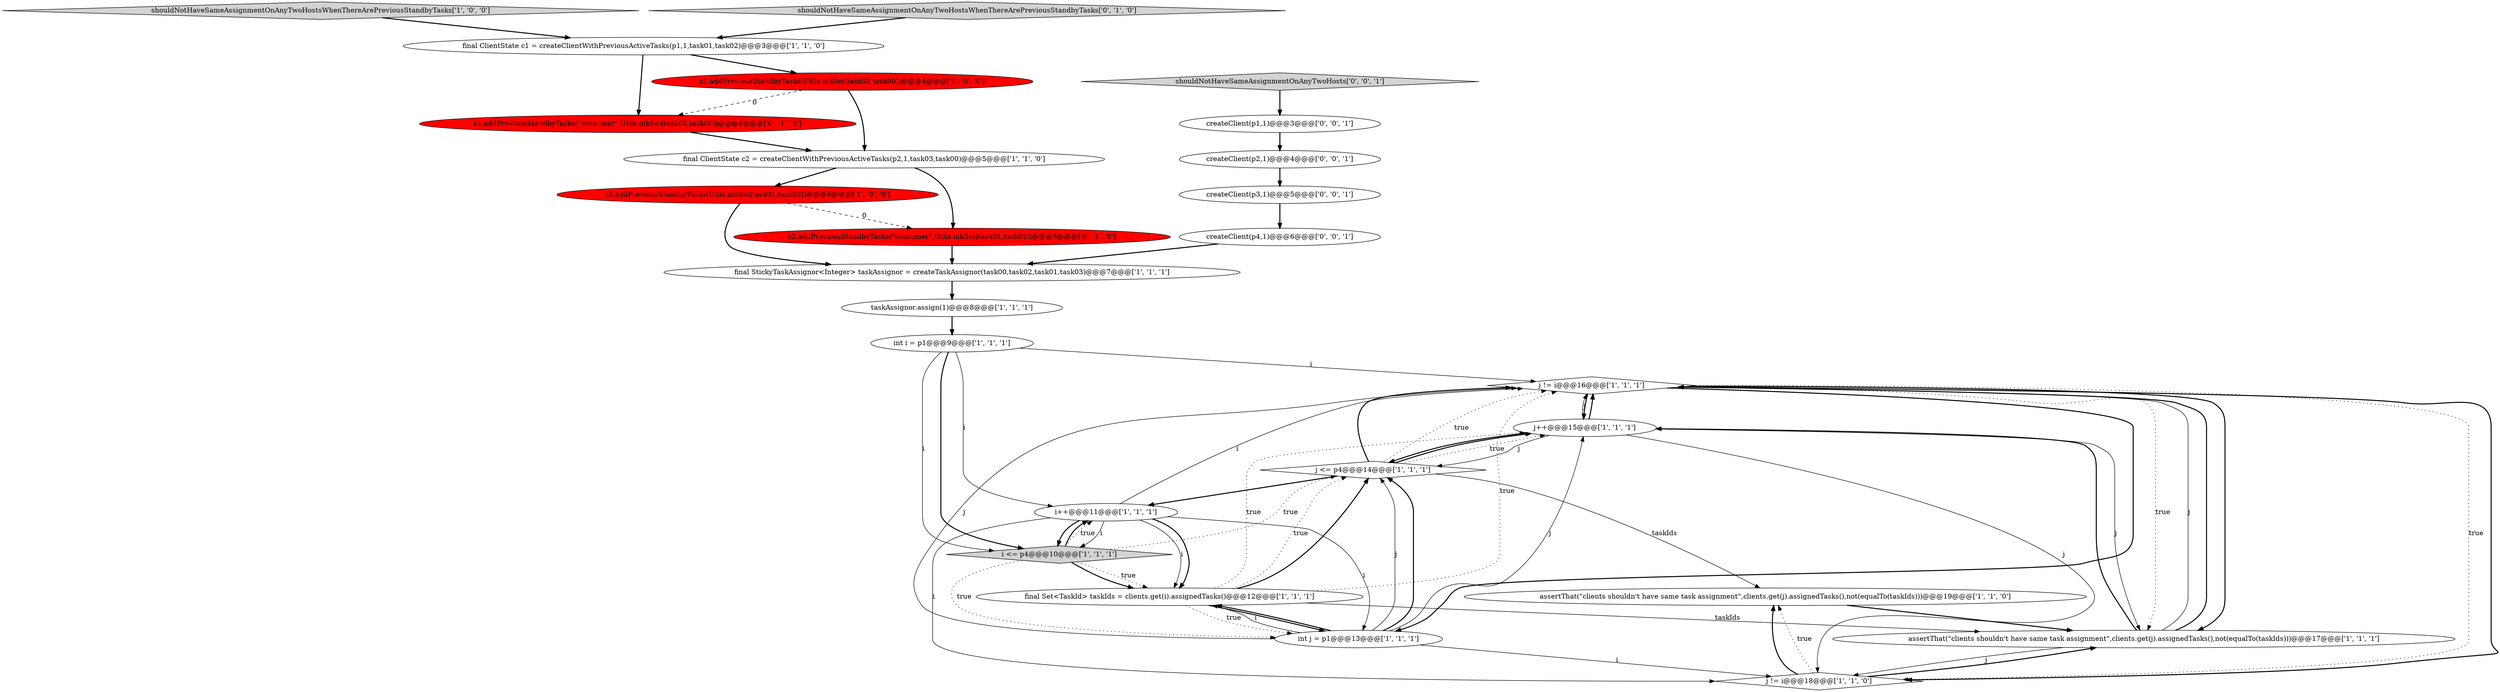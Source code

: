 digraph {
3 [style = filled, label = "c1.addPreviousStandbyTasks(Utils.mkSet(task03,task00))@@@4@@@['1', '0', '0']", fillcolor = red, shape = ellipse image = "AAA1AAABBB1BBB"];
4 [style = filled, label = "j <= p4@@@14@@@['1', '1', '1']", fillcolor = white, shape = diamond image = "AAA0AAABBB1BBB"];
1 [style = filled, label = "shouldNotHaveSameAssignmentOnAnyTwoHostsWhenThereArePreviousStandbyTasks['1', '0', '0']", fillcolor = lightgray, shape = diamond image = "AAA0AAABBB1BBB"];
9 [style = filled, label = "final StickyTaskAssignor<Integer> taskAssignor = createTaskAssignor(task00,task02,task01,task03)@@@7@@@['1', '1', '1']", fillcolor = white, shape = ellipse image = "AAA0AAABBB1BBB"];
5 [style = filled, label = "j++@@@15@@@['1', '1', '1']", fillcolor = white, shape = ellipse image = "AAA0AAABBB1BBB"];
14 [style = filled, label = "final Set<TaskId> taskIds = clients.get(i).assignedTasks()@@@12@@@['1', '1', '1']", fillcolor = white, shape = ellipse image = "AAA0AAABBB1BBB"];
11 [style = filled, label = "final ClientState c1 = createClientWithPreviousActiveTasks(p1,1,task01,task02)@@@3@@@['1', '1', '0']", fillcolor = white, shape = ellipse image = "AAA0AAABBB1BBB"];
16 [style = filled, label = "int j = p1@@@13@@@['1', '1', '1']", fillcolor = white, shape = ellipse image = "AAA0AAABBB1BBB"];
25 [style = filled, label = "createClient(p2,1)@@@4@@@['0', '0', '1']", fillcolor = white, shape = ellipse image = "AAA0AAABBB3BBB"];
19 [style = filled, label = "c1.addPreviousStandbyTasks(\"consumer\",Utils.mkSet(task03,task00))@@@4@@@['0', '1', '0']", fillcolor = red, shape = ellipse image = "AAA1AAABBB2BBB"];
23 [style = filled, label = "createClient(p1,1)@@@3@@@['0', '0', '1']", fillcolor = white, shape = ellipse image = "AAA0AAABBB3BBB"];
0 [style = filled, label = "j != i@@@18@@@['1', '1', '0']", fillcolor = white, shape = diamond image = "AAA0AAABBB1BBB"];
6 [style = filled, label = "int i = p1@@@9@@@['1', '1', '1']", fillcolor = white, shape = ellipse image = "AAA0AAABBB1BBB"];
20 [style = filled, label = "shouldNotHaveSameAssignmentOnAnyTwoHostsWhenThereArePreviousStandbyTasks['0', '1', '0']", fillcolor = lightgray, shape = diamond image = "AAA0AAABBB2BBB"];
17 [style = filled, label = "j != i@@@16@@@['1', '1', '1']", fillcolor = white, shape = diamond image = "AAA0AAABBB1BBB"];
22 [style = filled, label = "createClient(p3,1)@@@5@@@['0', '0', '1']", fillcolor = white, shape = ellipse image = "AAA0AAABBB3BBB"];
13 [style = filled, label = "i <= p4@@@10@@@['1', '1', '1']", fillcolor = lightgray, shape = diamond image = "AAA0AAABBB1BBB"];
10 [style = filled, label = "c2.addPreviousStandbyTasks(Utils.mkSet(task01,task02))@@@6@@@['1', '0', '0']", fillcolor = red, shape = ellipse image = "AAA1AAABBB1BBB"];
8 [style = filled, label = "assertThat(\"clients shouldn't have same task assignment\",clients.get(j).assignedTasks(),not(equalTo(taskIds)))@@@17@@@['1', '1', '1']", fillcolor = white, shape = ellipse image = "AAA0AAABBB1BBB"];
7 [style = filled, label = "i++@@@11@@@['1', '1', '1']", fillcolor = white, shape = ellipse image = "AAA0AAABBB1BBB"];
2 [style = filled, label = "assertThat(\"clients shouldn't have same task assignment\",clients.get(j).assignedTasks(),not(equalTo(taskIds)))@@@19@@@['1', '1', '0']", fillcolor = white, shape = ellipse image = "AAA0AAABBB1BBB"];
21 [style = filled, label = "createClient(p4,1)@@@6@@@['0', '0', '1']", fillcolor = white, shape = ellipse image = "AAA0AAABBB3BBB"];
24 [style = filled, label = "shouldNotHaveSameAssignmentOnAnyTwoHosts['0', '0', '1']", fillcolor = lightgray, shape = diamond image = "AAA0AAABBB3BBB"];
18 [style = filled, label = "c2.addPreviousStandbyTasks(\"consumer\",Utils.mkSet(task01,task02))@@@6@@@['0', '1', '0']", fillcolor = red, shape = ellipse image = "AAA1AAABBB2BBB"];
12 [style = filled, label = "final ClientState c2 = createClientWithPreviousActiveTasks(p2,1,task03,task00)@@@5@@@['1', '1', '0']", fillcolor = white, shape = ellipse image = "AAA0AAABBB1BBB"];
15 [style = filled, label = "taskAssignor.assign(1)@@@8@@@['1', '1', '1']", fillcolor = white, shape = ellipse image = "AAA0AAABBB1BBB"];
7->13 [style = bold, label=""];
14->16 [style = bold, label=""];
17->8 [style = bold, label=""];
7->14 [style = solid, label="i"];
13->16 [style = dotted, label="true"];
23->25 [style = bold, label=""];
17->5 [style = bold, label=""];
17->0 [style = dotted, label="true"];
4->5 [style = dotted, label="true"];
4->17 [style = bold, label=""];
8->0 [style = solid, label="j"];
25->22 [style = bold, label=""];
19->12 [style = bold, label=""];
5->17 [style = solid, label="j"];
16->4 [style = solid, label="j"];
0->2 [style = bold, label=""];
16->5 [style = solid, label="j"];
22->21 [style = bold, label=""];
16->17 [style = solid, label="j"];
7->0 [style = solid, label="i"];
15->6 [style = bold, label=""];
5->4 [style = solid, label="j"];
5->0 [style = solid, label="j"];
3->12 [style = bold, label=""];
20->11 [style = bold, label=""];
11->19 [style = bold, label=""];
8->17 [style = solid, label="j"];
6->7 [style = solid, label="i"];
5->17 [style = bold, label=""];
13->7 [style = dotted, label="true"];
6->13 [style = solid, label="i"];
7->16 [style = solid, label="i"];
4->7 [style = bold, label=""];
1->11 [style = bold, label=""];
7->13 [style = solid, label="i"];
7->14 [style = bold, label=""];
3->19 [style = dashed, label="0"];
8->17 [style = bold, label=""];
4->2 [style = solid, label="taskIds"];
14->16 [style = dotted, label="true"];
14->17 [style = dotted, label="true"];
7->17 [style = solid, label="i"];
17->8 [style = dotted, label="true"];
13->4 [style = dotted, label="true"];
12->10 [style = bold, label=""];
21->9 [style = bold, label=""];
17->0 [style = bold, label=""];
16->14 [style = solid, label="i"];
14->5 [style = dotted, label="true"];
8->5 [style = bold, label=""];
11->3 [style = bold, label=""];
6->17 [style = solid, label="i"];
9->15 [style = bold, label=""];
13->7 [style = bold, label=""];
6->13 [style = bold, label=""];
5->4 [style = bold, label=""];
0->8 [style = bold, label=""];
12->18 [style = bold, label=""];
18->9 [style = bold, label=""];
16->14 [style = bold, label=""];
10->9 [style = bold, label=""];
0->2 [style = dotted, label="true"];
16->4 [style = bold, label=""];
14->4 [style = dotted, label="true"];
13->14 [style = dotted, label="true"];
5->8 [style = solid, label="j"];
4->17 [style = dotted, label="true"];
4->5 [style = bold, label=""];
13->14 [style = bold, label=""];
14->8 [style = solid, label="taskIds"];
10->18 [style = dashed, label="0"];
17->16 [style = bold, label=""];
2->8 [style = bold, label=""];
14->4 [style = bold, label=""];
24->23 [style = bold, label=""];
16->0 [style = solid, label="i"];
}

